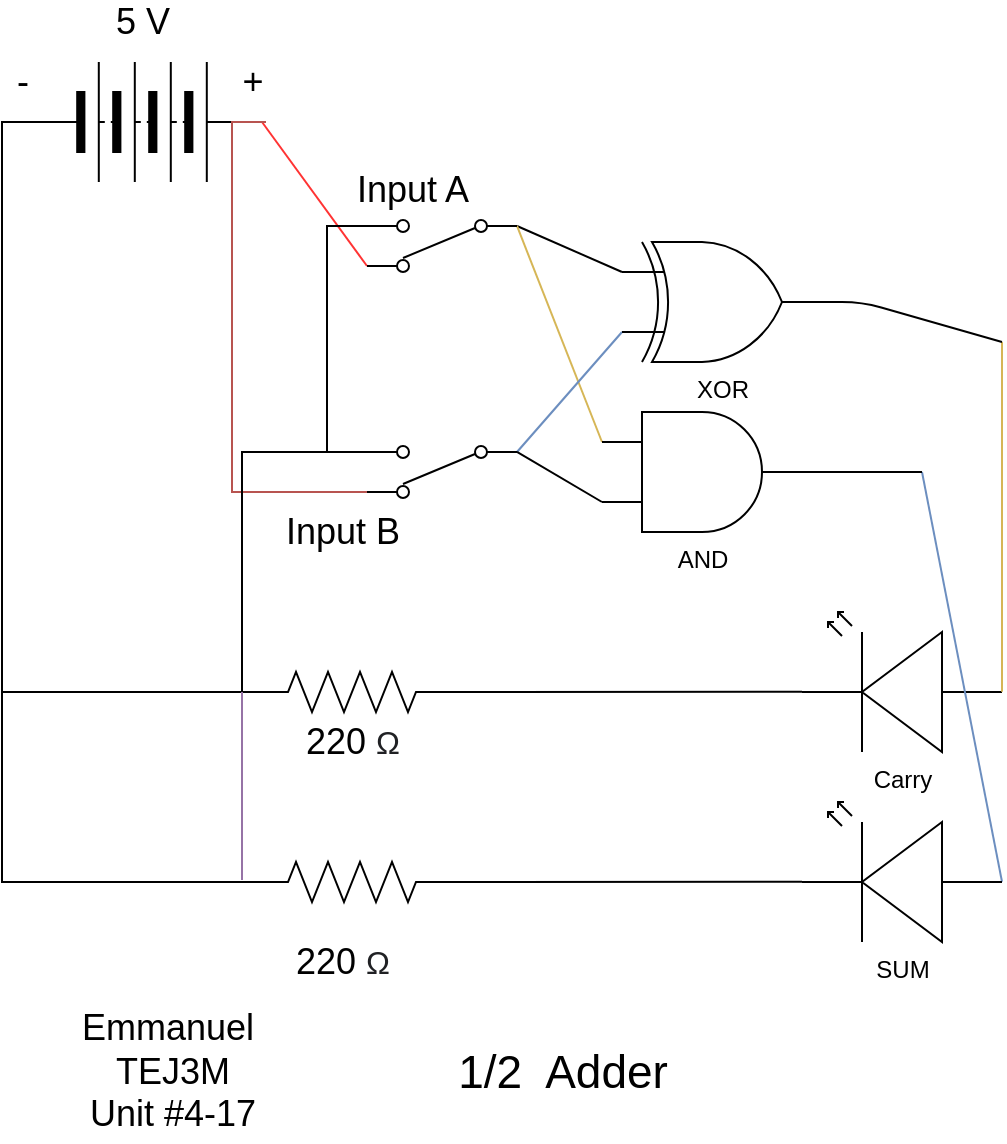 <mxfile>
    <diagram id="NQbdevP67i4PQxkOO86s" name="Page-1">
        <mxGraphModel dx="724" dy="561" grid="1" gridSize="10" guides="1" tooltips="1" connect="1" arrows="1" fold="1" page="1" pageScale="1" pageWidth="827" pageHeight="1169" math="0" shadow="0">
            <root>
                <mxCell id="0"/>
                <mxCell id="1" parent="0"/>
                <mxCell id="148" value="" style="pointerEvents=1;verticalLabelPosition=bottom;shadow=0;dashed=0;align=center;html=1;verticalAlign=top;shape=mxgraph.electrical.miscellaneous.batteryStack;" parent="1" vertex="1">
                    <mxGeometry x="80" y="60" width="100" height="60" as="geometry"/>
                </mxCell>
                <mxCell id="149" value="&lt;font style=&quot;font-size: 18px&quot;&gt;-&lt;/font&gt;" style="text;html=1;resizable=0;autosize=1;align=center;verticalAlign=middle;points=[];fillColor=none;strokeColor=none;rounded=0;fontFamily=Helvetica;fontSize=11;fontColor=default;" parent="1" vertex="1">
                    <mxGeometry x="60" y="60" width="20" height="20" as="geometry"/>
                </mxCell>
                <mxCell id="150" value="&lt;font style=&quot;font-size: 18px&quot;&gt;+&lt;/font&gt;" style="text;html=1;resizable=0;autosize=1;align=center;verticalAlign=middle;points=[];fillColor=none;strokeColor=none;rounded=0;fontFamily=Helvetica;fontSize=11;fontColor=default;" parent="1" vertex="1">
                    <mxGeometry x="170" y="60" width="30" height="20" as="geometry"/>
                </mxCell>
                <mxCell id="151" value="&lt;font style=&quot;font-size: 18px&quot;&gt;5 V&lt;br&gt;&lt;/font&gt;" style="text;html=1;resizable=0;autosize=1;align=center;verticalAlign=middle;points=[];fillColor=none;strokeColor=none;rounded=0;fontFamily=Helvetica;fontSize=11;fontColor=default;" parent="1" vertex="1">
                    <mxGeometry x="110" y="30" width="40" height="20" as="geometry"/>
                </mxCell>
                <mxCell id="152" value="&lt;font style=&quot;font-size: 18px&quot;&gt;220&amp;nbsp;&lt;/font&gt;&lt;span style=&quot;color: rgb(32 , 33 , 36) ; font-family: &amp;#34;arial&amp;#34; , sans-serif ; font-size: 16px ; text-align: left ; background-color: rgb(255 , 255 , 255)&quot;&gt;Ω&lt;/span&gt;" style="text;html=1;resizable=0;autosize=1;align=center;verticalAlign=middle;points=[];fillColor=none;strokeColor=none;rounded=0;fontFamily=Helvetica;fontSize=11;fontColor=default;" parent="1" vertex="1">
                    <mxGeometry x="205" y="390" width="60" height="20" as="geometry"/>
                </mxCell>
                <mxCell id="154" style="edgeStyle=none;html=1;exitX=0;exitY=0.885;exitDx=0;exitDy=0;exitPerimeter=0;entryX=0;entryY=0.25;entryDx=0;entryDy=0;entryPerimeter=0;endArrow=none;endFill=0;" parent="1" source="155" edge="1" target="183">
                    <mxGeometry relative="1" as="geometry">
                        <mxPoint x="344" y="185" as="targetPoint"/>
                    </mxGeometry>
                </mxCell>
                <mxCell id="181" style="edgeStyle=none;html=1;exitX=1;exitY=0.115;exitDx=0;exitDy=0;exitPerimeter=0;endArrow=none;endFill=0;strokeColor=#FF3333;" parent="1" source="155" edge="1">
                    <mxGeometry relative="1" as="geometry">
                        <mxPoint x="190" y="90" as="targetPoint"/>
                    </mxGeometry>
                </mxCell>
                <mxCell id="188" style="edgeStyle=none;html=1;exitX=0;exitY=0.885;exitDx=0;exitDy=0;exitPerimeter=0;entryX=0;entryY=0.25;entryDx=0;entryDy=0;entryPerimeter=0;endArrow=none;endFill=0;fillColor=#fff2cc;strokeColor=#d6b656;" edge="1" parent="1" source="155" target="187">
                    <mxGeometry relative="1" as="geometry"/>
                </mxCell>
                <mxCell id="155" value="" style="pointerEvents=1;verticalLabelPosition=bottom;shadow=0;dashed=0;align=center;html=1;verticalAlign=top;shape=mxgraph.electrical.electro-mechanical.2-way_switch;rotation=-180;" parent="1" vertex="1">
                    <mxGeometry x="242.5" y="139" width="75" height="26" as="geometry"/>
                </mxCell>
                <mxCell id="157" value="Carry" style="verticalLabelPosition=bottom;shadow=0;dashed=0;align=center;html=1;verticalAlign=top;shape=mxgraph.electrical.opto_electronics.led_2;pointerEvents=1;flipH=1;rotation=0;" parent="1" vertex="1">
                    <mxGeometry x="460" y="335" width="100" height="70" as="geometry"/>
                </mxCell>
                <mxCell id="159" value="Input A" style="text;html=1;resizable=0;autosize=1;align=center;verticalAlign=middle;points=[];fillColor=none;strokeColor=none;rounded=0;fontSize=18;" parent="1" vertex="1">
                    <mxGeometry x="230" y="109" width="70" height="30" as="geometry"/>
                </mxCell>
                <mxCell id="160" value="Emmanuel&amp;nbsp;&lt;br&gt;TEJ3M&lt;br&gt;Unit #4-17" style="text;html=1;resizable=0;autosize=1;align=center;verticalAlign=middle;points=[];fillColor=none;strokeColor=none;rounded=0;fontSize=18;" parent="1" vertex="1">
                    <mxGeometry x="90" y="530" width="110" height="70" as="geometry"/>
                </mxCell>
                <mxCell id="161" style="edgeStyle=orthogonalEdgeStyle;rounded=0;orthogonalLoop=1;jettySize=auto;html=1;exitX=1;exitY=0.115;exitDx=0;exitDy=0;exitPerimeter=0;endArrow=none;endFill=0;fillColor=#f8cecc;strokeColor=#b85450;" parent="1" source="165" edge="1">
                    <mxGeometry relative="1" as="geometry">
                        <mxPoint x="192" y="90" as="targetPoint"/>
                        <Array as="points">
                            <mxPoint x="175" y="275"/>
                            <mxPoint x="175" y="90"/>
                        </Array>
                    </mxGeometry>
                </mxCell>
                <mxCell id="162" style="edgeStyle=orthogonalEdgeStyle;rounded=0;orthogonalLoop=1;jettySize=auto;html=1;exitX=1;exitY=0.885;exitDx=0;exitDy=0;exitPerimeter=0;endArrow=none;endFill=0;entryX=1;entryY=0.885;entryDx=0;entryDy=0;entryPerimeter=0;" parent="1" source="165" target="155" edge="1">
                    <mxGeometry relative="1" as="geometry">
                        <mxPoint x="210" y="213" as="targetPoint"/>
                    </mxGeometry>
                </mxCell>
                <mxCell id="163" style="edgeStyle=orthogonalEdgeStyle;rounded=0;orthogonalLoop=1;jettySize=auto;html=1;exitX=1;exitY=0.885;exitDx=0;exitDy=0;exitPerimeter=0;endArrow=none;endFill=0;entryX=0;entryY=0.5;entryDx=0;entryDy=0;entryPerimeter=0;" parent="1" source="165" target="168" edge="1">
                    <mxGeometry relative="1" as="geometry">
                        <mxPoint x="180" y="375" as="targetPoint"/>
                        <Array as="points">
                            <mxPoint x="180" y="255"/>
                            <mxPoint x="180" y="375"/>
                        </Array>
                    </mxGeometry>
                </mxCell>
                <mxCell id="164" style="edgeStyle=none;html=1;exitX=0;exitY=0.885;exitDx=0;exitDy=0;exitPerimeter=0;entryX=0;entryY=0.75;entryDx=0;entryDy=0;entryPerimeter=0;endArrow=none;endFill=0;fillColor=#dae8fc;strokeColor=#6c8ebf;" parent="1" source="165" edge="1" target="183">
                    <mxGeometry relative="1" as="geometry">
                        <mxPoint x="344" y="215" as="targetPoint"/>
                    </mxGeometry>
                </mxCell>
                <mxCell id="189" style="edgeStyle=none;html=1;exitX=0;exitY=0.885;exitDx=0;exitDy=0;exitPerimeter=0;entryX=0;entryY=0.75;entryDx=0;entryDy=0;entryPerimeter=0;endArrow=none;endFill=0;" edge="1" parent="1" source="165" target="187">
                    <mxGeometry relative="1" as="geometry"/>
                </mxCell>
                <mxCell id="165" value="" style="pointerEvents=1;verticalLabelPosition=bottom;shadow=0;dashed=0;align=center;html=1;verticalAlign=top;shape=mxgraph.electrical.electro-mechanical.2-way_switch;rotation=-180;" parent="1" vertex="1">
                    <mxGeometry x="242.5" y="252" width="75" height="26" as="geometry"/>
                </mxCell>
                <mxCell id="166" style="edgeStyle=orthogonalEdgeStyle;rounded=0;orthogonalLoop=1;jettySize=auto;html=1;entryX=0;entryY=0.5;entryDx=0;entryDy=0;endArrow=none;endFill=0;" parent="1" source="168" target="148" edge="1">
                    <mxGeometry relative="1" as="geometry"/>
                </mxCell>
                <mxCell id="167" style="edgeStyle=none;html=1;exitX=1;exitY=0.5;exitDx=0;exitDy=0;exitPerimeter=0;entryX=1;entryY=0.57;entryDx=0;entryDy=0;entryPerimeter=0;endArrow=none;endFill=0;" parent="1" source="168" target="157" edge="1">
                    <mxGeometry relative="1" as="geometry"/>
                </mxCell>
                <mxCell id="168" value="" style="pointerEvents=1;verticalLabelPosition=bottom;shadow=0;dashed=0;align=center;html=1;verticalAlign=top;shape=mxgraph.electrical.resistors.resistor_2;" parent="1" vertex="1">
                    <mxGeometry x="185" y="365" width="100" height="20" as="geometry"/>
                </mxCell>
                <mxCell id="169" value="Input B" style="text;html=1;resizable=0;autosize=1;align=center;verticalAlign=middle;points=[];fillColor=none;strokeColor=none;rounded=0;fontSize=18;" parent="1" vertex="1">
                    <mxGeometry x="195" y="280" width="70" height="30" as="geometry"/>
                </mxCell>
                <mxCell id="172" style="edgeStyle=none;html=1;exitX=1;exitY=0.5;exitDx=0;exitDy=0;exitPerimeter=0;entryX=0;entryY=0.57;entryDx=0;entryDy=0;entryPerimeter=0;endArrow=none;endFill=0;fillColor=#fff2cc;strokeColor=#d6b656;" parent="1" target="157" edge="1">
                    <mxGeometry relative="1" as="geometry">
                        <mxPoint x="560" y="200" as="sourcePoint"/>
                    </mxGeometry>
                </mxCell>
                <mxCell id="175" value="&lt;font style=&quot;font-size: 23px&quot;&gt;1/2&amp;nbsp; Adder&lt;/font&gt;" style="text;html=1;resizable=0;autosize=1;align=center;verticalAlign=middle;points=[];fillColor=none;strokeColor=none;rounded=0;" parent="1" vertex="1">
                    <mxGeometry x="280" y="555" width="120" height="20" as="geometry"/>
                </mxCell>
                <mxCell id="184" style="edgeStyle=none;html=1;exitX=1;exitY=0.5;exitDx=0;exitDy=0;exitPerimeter=0;endArrow=none;endFill=0;" parent="1" source="183" edge="1">
                    <mxGeometry relative="1" as="geometry">
                        <mxPoint x="560" y="200" as="targetPoint"/>
                        <Array as="points">
                            <mxPoint x="490" y="180"/>
                        </Array>
                    </mxGeometry>
                </mxCell>
                <mxCell id="183" value="XOR" style="verticalLabelPosition=bottom;shadow=0;dashed=0;align=center;html=1;verticalAlign=top;shape=mxgraph.electrical.logic_gates.logic_gate;operation=xor;" parent="1" vertex="1">
                    <mxGeometry x="370" y="150" width="100" height="60" as="geometry"/>
                </mxCell>
                <mxCell id="194" style="edgeStyle=none;html=1;entryX=0;entryY=0.57;entryDx=0;entryDy=0;entryPerimeter=0;endArrow=none;endFill=0;fillColor=#dae8fc;strokeColor=#6c8ebf;" edge="1" parent="1" target="190">
                    <mxGeometry relative="1" as="geometry">
                        <mxPoint x="520" y="265" as="sourcePoint"/>
                    </mxGeometry>
                </mxCell>
                <mxCell id="195" style="edgeStyle=none;html=1;exitX=1;exitY=0.5;exitDx=0;exitDy=0;exitPerimeter=0;endArrow=none;endFill=0;" edge="1" parent="1" source="187">
                    <mxGeometry relative="1" as="geometry">
                        <mxPoint x="520" y="265" as="targetPoint"/>
                    </mxGeometry>
                </mxCell>
                <mxCell id="187" value="AND" style="verticalLabelPosition=bottom;shadow=0;dashed=0;align=center;html=1;verticalAlign=top;shape=mxgraph.electrical.logic_gates.logic_gate;operation=and;" vertex="1" parent="1">
                    <mxGeometry x="360" y="235" width="100" height="60" as="geometry"/>
                </mxCell>
                <mxCell id="190" value="SUM" style="verticalLabelPosition=bottom;shadow=0;dashed=0;align=center;html=1;verticalAlign=top;shape=mxgraph.electrical.opto_electronics.led_2;pointerEvents=1;flipH=1;rotation=0;" vertex="1" parent="1">
                    <mxGeometry x="460" y="430" width="100" height="70" as="geometry"/>
                </mxCell>
                <mxCell id="191" style="edgeStyle=none;html=1;exitX=1;exitY=0.5;exitDx=0;exitDy=0;exitPerimeter=0;entryX=1;entryY=0.57;entryDx=0;entryDy=0;entryPerimeter=0;endArrow=none;endFill=0;" edge="1" parent="1" source="192" target="190">
                    <mxGeometry relative="1" as="geometry"/>
                </mxCell>
                <mxCell id="192" value="" style="pointerEvents=1;verticalLabelPosition=bottom;shadow=0;dashed=0;align=center;html=1;verticalAlign=top;shape=mxgraph.electrical.resistors.resistor_2;" vertex="1" parent="1">
                    <mxGeometry x="185" y="460" width="100" height="20" as="geometry"/>
                </mxCell>
                <mxCell id="193" style="edgeStyle=orthogonalEdgeStyle;rounded=0;orthogonalLoop=1;jettySize=auto;html=1;endArrow=none;endFill=0;exitX=0;exitY=0.5;exitDx=0;exitDy=0;exitPerimeter=0;" edge="1" parent="1" source="192">
                    <mxGeometry relative="1" as="geometry">
                        <mxPoint x="195" y="385" as="sourcePoint"/>
                        <mxPoint x="60" y="90" as="targetPoint"/>
                        <Array as="points">
                            <mxPoint x="60" y="470"/>
                            <mxPoint x="60" y="100"/>
                        </Array>
                    </mxGeometry>
                </mxCell>
                <mxCell id="196" value="&lt;font style=&quot;font-size: 18px&quot;&gt;220&amp;nbsp;&lt;/font&gt;&lt;span style=&quot;color: rgb(32 , 33 , 36) ; font-family: &amp;#34;arial&amp;#34; , sans-serif ; font-size: 16px ; text-align: left ; background-color: rgb(255 , 255 , 255)&quot;&gt;Ω&lt;/span&gt;" style="text;html=1;resizable=0;autosize=1;align=center;verticalAlign=middle;points=[];fillColor=none;strokeColor=none;rounded=0;fontFamily=Helvetica;fontSize=11;fontColor=default;" vertex="1" parent="1">
                    <mxGeometry x="200" y="500" width="60" height="20" as="geometry"/>
                </mxCell>
                <mxCell id="198" value="" style="endArrow=none;html=1;fillColor=#e1d5e7;strokeColor=#9673a6;" edge="1" parent="1">
                    <mxGeometry width="50" height="50" relative="1" as="geometry">
                        <mxPoint x="180" y="469" as="sourcePoint"/>
                        <mxPoint x="180" y="375" as="targetPoint"/>
                    </mxGeometry>
                </mxCell>
            </root>
        </mxGraphModel>
    </diagram>
</mxfile>